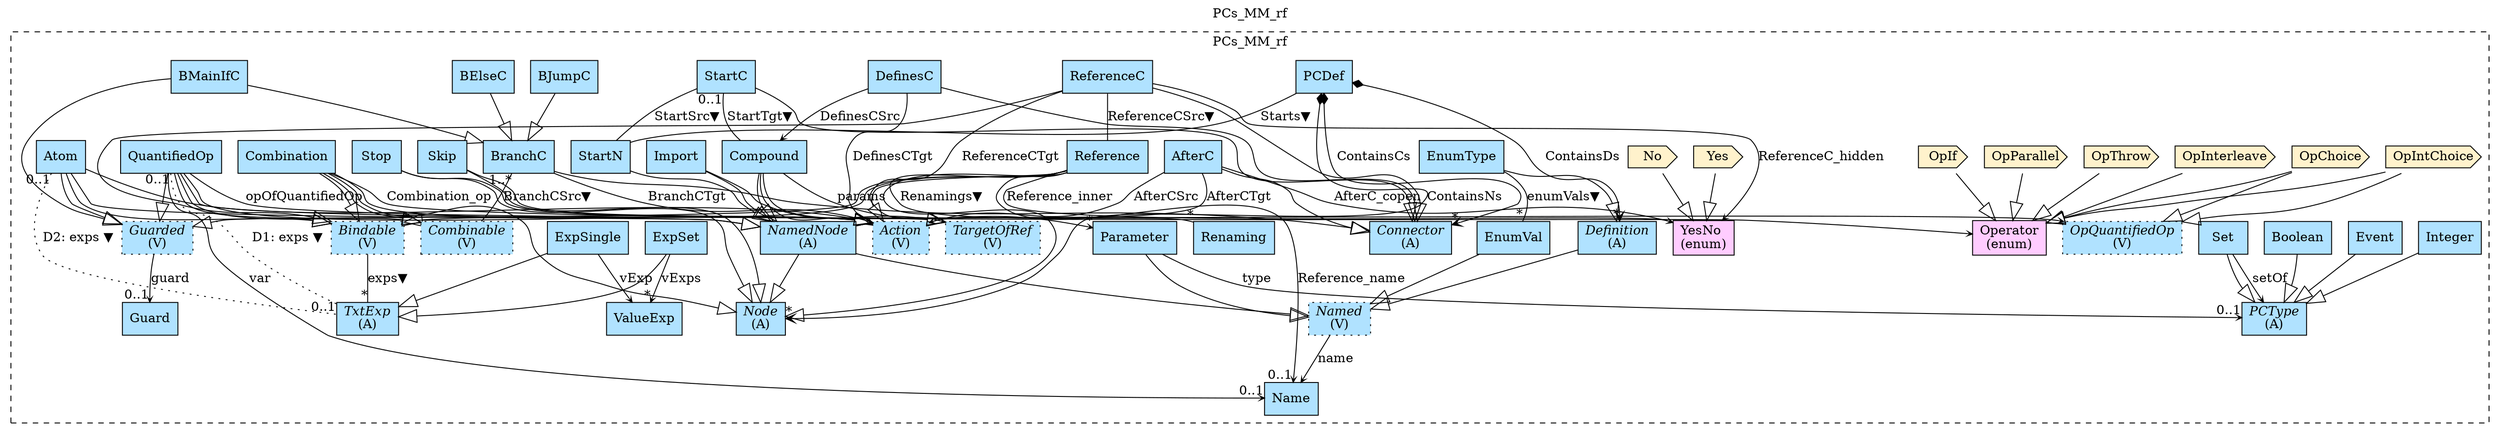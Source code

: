 digraph {graph[label=PCs_MM_rf,labelloc=tl,labelfontsize=12];
subgraph cluster_PCs_MM_rf{style=dashed;label=PCs_MM_rf;
"EnumType"[shape=record,fillcolor=lightskyblue1,style = filled,label="EnumType"];
"EnumVal"[shape=record,fillcolor=lightskyblue1,style = filled,label="EnumVal"];
"PCType"[shape=record,fillcolor=lightskyblue1,style = filled,label=<{<I>PCType</I><br/>(A)}>];
"YesNo"[shape=record,fillcolor="#FFCCFF",style = filled,label="YesNo\l(enum)"];
"VYes"[shape=cds,fillcolor="#FFF2CC",style = filled,label="Yes"];
"VNo"[shape=cds,fillcolor="#FFF2CC",style = filled,label="No"];
"Boolean"[shape=record,fillcolor=lightskyblue1,style = filled,label="Boolean"];
"Integer"[shape=record,fillcolor=lightskyblue1,style = filled,label="Integer"];
"Event"[shape=record,fillcolor=lightskyblue1,style = filled,label="Event"];
"Set"[shape=record,fillcolor=lightskyblue1,style = filled,label="Set"];
"Operator"[shape=record,fillcolor="#FFCCFF",style = filled,label="Operator\l(enum)"];
"VOpChoice"[shape=cds,fillcolor="#FFF2CC",style = filled,label="OpChoice"];
"VOpIntChoice"[shape=cds,fillcolor="#FFF2CC",style = filled,label="OpIntChoice"];
"VOpParallel"[shape=cds,fillcolor="#FFF2CC",style = filled,label="OpParallel"];
"VOpIf"[shape=cds,fillcolor="#FFF2CC",style = filled,label="OpIf"];
"VOpInterleave"[shape=cds,fillcolor="#FFF2CC",style = filled,label="OpInterleave"];
"VOpThrow"[shape=cds,fillcolor="#FFF2CC",style = filled,label="OpThrow"];
"OpQuantifiedOp"[shape=record,fillcolor=lightskyblue1,style ="filled,dotted",label=<{<I>OpQuantifiedOp</I><br/>(V)}>];
"Reference"[shape=record,fillcolor=lightskyblue1,style = filled,label="Reference"];
"Renaming"[shape=record,fillcolor=lightskyblue1,style = filled,label="Renaming"];
"AfterC"[shape=record,fillcolor=lightskyblue1,style = filled,label="AfterC"];
"DefinesC"[shape=record,fillcolor=lightskyblue1,style = filled,label="DefinesC"];
"BMainIfC"[shape=record,fillcolor=lightskyblue1,style = filled,label="BMainIfC"];
"BElseC"[shape=record,fillcolor=lightskyblue1,style = filled,label="BElseC"];
"BJumpC"[shape=record,fillcolor=lightskyblue1,style = filled,label="BJumpC"];
"BranchC"[shape=record,fillcolor=lightskyblue1,style = filled,label="BranchC"];
"ReferenceC"[shape=record,fillcolor=lightskyblue1,style = filled,label="ReferenceC"];
"StartC"[shape=record,fillcolor=lightskyblue1,style = filled,label="StartC"];
"Combination"[shape=record,fillcolor=lightskyblue1,style = filled,label="Combination"];
"Skip"[shape=record,fillcolor=lightskyblue1,style = filled,label="Skip"];
"Stop"[shape=record,fillcolor=lightskyblue1,style = filled,label="Stop"];
"Combinable"[shape=record,fillcolor=lightskyblue1,style ="filled,dotted",label=<{<I>Combinable</I><br/>(V)}>];
"ValueExp"[shape=record,fillcolor=lightskyblue1,style = filled,label="ValueExp"];
"ExpSingle"[shape=record,fillcolor=lightskyblue1,style = filled,label="ExpSingle"];
"ExpSet"[shape=record,fillcolor=lightskyblue1,style = filled,label="ExpSet"];
"TxtExp"[shape=record,fillcolor=lightskyblue1,style = filled,label=<{<I>TxtExp</I><br/>(A)}>];
"QuantifiedOp"[shape=record,fillcolor=lightskyblue1,style = filled,label="QuantifiedOp"];
"Parameter"[shape=record,fillcolor=lightskyblue1,style = filled,label="Parameter"];
"Bindable"[shape=record,fillcolor=lightskyblue1,style ="filled,dotted",label=<{<I>Bindable</I><br/>(V)}>];
"Guarded"[shape=record,fillcolor=lightskyblue1,style ="filled,dotted",label=<{<I>Guarded</I><br/>(V)}>];
"TargetOfRef"[shape=record,fillcolor=lightskyblue1,style ="filled,dotted",label=<{<I>TargetOfRef</I><br/>(V)}>];
"Action"[shape=record,fillcolor=lightskyblue1,style ="filled,dotted",label=<{<I>Action</I><br/>(V)}>];
"Guard"[shape=record,fillcolor=lightskyblue1,style = filled,label="Guard"];
"Atom"[shape=record,fillcolor=lightskyblue1,style = filled,label="Atom"];
"Compound"[shape=record,fillcolor=lightskyblue1,style = filled,label="Compound"];
"Import"[shape=record,fillcolor=lightskyblue1,style = filled,label="Import"];
"Definition"[shape=record,fillcolor=lightskyblue1,style = filled,label=<{<I>Definition</I><br/>(A)}>];
"StartN"[shape=record,fillcolor=lightskyblue1,style = filled,label="StartN"];
"Name"[shape=record,fillcolor=lightskyblue1,style = filled,label="Name"];
"Connector"[shape=record,fillcolor=lightskyblue1,style = filled,label=<{<I>Connector</I><br/>(A)}>];
"Named"[shape=record,fillcolor=lightskyblue1,style ="filled,dotted",label=<{<I>Named</I><br/>(V)}>];
"PCDef"[shape=record,fillcolor=lightskyblue1,style = filled,label="PCDef"];
"NamedNode"[shape=record,fillcolor=lightskyblue1,style = filled,label=<{<I>NamedNode</I><br/>(A)}>];
"Node"[shape=record,fillcolor=lightskyblue1,style = filled,label=<{<I>Node</I><br/>(A)}>];

"StartN"->"NamedNode"[arrowhead=onormal,arrowsize=2.0];
"NamedNode"->"Node"[arrowhead=onormal,arrowsize=2.0];
"NamedNode"->"Named"[arrowhead=onormal,arrowsize=2.0];
"Definition"->"Named"[arrowhead=onormal,arrowsize=2.0];
"Named"->"Name"[label="name",arrowhead=vee,headlabel="",arrowsize=.5];
"PCDef"->"Node"[label="ContainsNs",arrowhead=vee,arrowtail=diamond,dir=both,headlabel="*"];
"PCDef"->"Connector"[label="ContainsCs",arrowhead=vee,arrowtail=diamond,dir=both,headlabel="*"];
"PCDef"->"Definition"[label="ContainsDs",arrowhead=vee,arrowtail=diamond,dir=both,headlabel="*"];
"PCDef"->"StartN"[label="Starts▼",dir=none,taillabel="",headlabel=""];
"Import"->"NamedNode"[arrowhead=onormal,arrowsize=2.0];
"Compound"->"NamedNode"[arrowhead=onormal,arrowsize=2.0];
"Atom"->"NamedNode"[arrowhead=onormal,arrowsize=2.0];
"Import"->"TargetOfRef"[arrowhead=onormal,arrowsize=2.0];
"Compound"->"TargetOfRef"[arrowhead=onormal,arrowsize=2.0];
"Atom"->"Action"[arrowhead=onormal,arrowsize=2.0];
"Atom"->"Guarded"[arrowhead=onormal,arrowsize=2.0];
"Compound"->"Action"[arrowhead=onormal,arrowsize=2.0];
"Atom"->"Bindable"[arrowhead=onormal,arrowsize=2.0];
"Compound"->"Parameter"[label="params",arrowhead=vee,headlabel="*",arrowsize=.5];
"Guarded"->"Guard"[label="guard",arrowhead=vee,headlabel="0..1",arrowsize=.5];
"Parameter"->"Named"[arrowhead=onormal,arrowsize=2.0];
"QuantifiedOp"->"NamedNode"[arrowhead=onormal,arrowsize=2.0];
"QuantifiedOp"->"Action"[arrowhead=onormal,arrowsize=2.0];
"ExpSet"->"TxtExp"[arrowhead=onormal,arrowsize=2.0];
"ExpSingle"->"TxtExp"[arrowhead=onormal,arrowsize=2.0];
"QuantifiedOp"->"Bindable"[arrowhead=onormal,arrowsize=2.0];
"QuantifiedOp"->"Guarded"[arrowhead=onormal,arrowsize=2.0];
"QuantifiedOp"->"Combinable"[arrowhead=onormal,arrowsize=2.0];
"QuantifiedOp"->"Name"[label="var",arrowhead=vee,headlabel="0..1",arrowsize=.5];
"ExpSet"->"ValueExp"[label="vExps",arrowhead=vee,headlabel="*",arrowsize=.5];
"ExpSingle"->"ValueExp"[label="vExp",arrowhead=vee,headlabel="",arrowsize=.5];
"QuantifiedOp"->"OpQuantifiedOp"[label="opOfQuantifiedOp",arrowhead=vee,headlabel="",arrowsize=.5];
"Bindable"->"TxtExp"[label="exps▼",dir=none,taillabel="",headlabel="*"];
"QuantifiedOp"->"TxtExp"[label="D1: exps ▼",dir=none,taillabel="0..1",headlabel="",style=dotted];
"Atom"->"TxtExp"[label="D2: exps ▼",dir=none,taillabel="0..1",headlabel="0..1",style=dotted];
"Stop"->"Node"[arrowhead=onormal,arrowsize=2.0];
"Skip"->"Node"[arrowhead=onormal,arrowsize=2.0];
"Combination"->"Node"[arrowhead=onormal,arrowsize=2.0];
"Combination"->"Bindable"[arrowhead=onormal,arrowsize=2.0];
"Stop"->"Action"[arrowhead=onormal,arrowsize=2.0];
"Skip"->"Action"[arrowhead=onormal,arrowsize=2.0];
"Combination"->"Combinable"[arrowhead=onormal,arrowsize=2.0];
"Combination"->"Action"[arrowhead=onormal,arrowsize=2.0];
"Combination"->"Operator"[label="Combination_op",arrowhead=vee,headlabel="",arrowsize=.5];
"StartC"->"Connector"[arrowhead=onormal,arrowsize=2.0];
"StartC"->"StartN"[label="StartSrc▼",dir=none,taillabel="",headlabel=""];
"StartC"->"Compound"[label="StartTgt▼",dir=none,taillabel="0..1",headlabel=""];
"ReferenceC"->"Connector"[arrowhead=onormal,arrowsize=2.0];
"ReferenceC"->"Bindable"[arrowhead=onormal,arrowsize=2.0];
"ReferenceC"->"Reference"[label="ReferenceCSrc▼",dir=none,taillabel="",headlabel=""];
"ReferenceC"->"TargetOfRef"[label="ReferenceCTgt",arrowhead=vee,headlabel="",arrowsize=.5];
"ReferenceC"->"YesNo"[label="ReferenceC_hidden",arrowhead=vee,headlabel="",arrowsize=.5];
"BranchC"->"Action"[label="BranchCTgt",arrowhead=vee,headlabel="",arrowsize=.5];
"BranchC"->"Combinable"[label="BranchCSrc▼",dir=none,taillabel="1..*",headlabel=""];
"BranchC"->"Connector"[arrowhead=onormal,arrowsize=2.0];
"BJumpC"->"BranchC"[arrowhead=onormal,arrowsize=2.0];
"BElseC"->"BranchC"[arrowhead=onormal,arrowsize=2.0];
"BMainIfC"->"Guarded"[arrowhead=onormal,arrowsize=2.0];
"BMainIfC"->"BranchC"[arrowhead=onormal,arrowsize=2.0];
"AfterC"->"YesNo"[label="AfterC_copen",arrowhead=vee,headlabel="",arrowsize=.5];
"DefinesC"->"Compound"[label="DefinesCSrc",arrowhead=vee,headlabel="",arrowsize=.5];
"DefinesC"->"Action"[label="DefinesCTgt",arrowhead=vee,headlabel="",arrowsize=.5];
"AfterC"->"Action"[label="AfterCTgt",arrowhead=vee,headlabel="",arrowsize=.5];
"AfterC"->"Action"[label="AfterCSrc",arrowhead=vee,headlabel="",arrowsize=.5];
"DefinesC"->"Connector"[arrowhead=onormal,arrowsize=2.0];
"AfterC"->"Connector"[arrowhead=onormal,arrowsize=2.0];
"Reference"->"Renaming"[label="Renamings▼",dir=none,taillabel="",headlabel="*"];
"Reference"->"YesNo"[label="Reference_inner",arrowhead=vee,headlabel="",arrowsize=.5];
"Reference"->"Name"[label="Reference_name",arrowhead=vee,headlabel="0..1",arrowsize=.5];
"Reference"->"Guarded"[arrowhead=onormal,arrowsize=2.0];
"Reference"->"Action"[arrowhead=onormal,arrowsize=2.0];
"Reference"->"Bindable"[arrowhead=onormal,arrowsize=2.0];
"Reference"->"Node"[arrowhead=onormal,arrowsize=2.0];
"VOpIntChoice"->"OpQuantifiedOp"[arrowhead=onormal,arrowsize=2.0];
"VOpChoice"->"OpQuantifiedOp"[arrowhead=onormal,arrowsize=2.0];
"VOpThrow"->"Operator"[arrowhead=onormal,arrowsize=2.0];
"VOpInterleave"->"Operator"[arrowhead=onormal,arrowsize=2.0];
"VOpIf"->"Operator"[arrowhead=onormal,arrowsize=2.0];
"VOpParallel"->"Operator"[arrowhead=onormal,arrowsize=2.0];
"VOpIntChoice"->"Operator"[arrowhead=onormal,arrowsize=2.0];
"VOpChoice"->"Operator"[arrowhead=onormal,arrowsize=2.0];
"Parameter"->"PCType"[label="type",arrowhead=vee,headlabel="0..1",arrowsize=.5];
"Set"->"PCType"[label="setOf",arrowhead=vee,headlabel="",arrowsize=.5];
"Set"->"PCType"[arrowhead=onormal,arrowsize=2.0];
"Event"->"PCType"[arrowhead=onormal,arrowsize=2.0];
"Integer"->"PCType"[arrowhead=onormal,arrowsize=2.0];
"Boolean"->"PCType"[arrowhead=onormal,arrowsize=2.0];
"VNo"->"YesNo"[arrowhead=onormal,arrowsize=2.0];
"VYes"->"YesNo"[arrowhead=onormal,arrowsize=2.0];
"EnumType"->"EnumVal"[label="enumVals▼",dir=none,taillabel="",headlabel="*"];
"EnumVal"->"Named"[arrowhead=onormal,arrowsize=2.0];
"EnumType"->"Definition"[arrowhead=onormal,arrowsize=2.0];

}
}